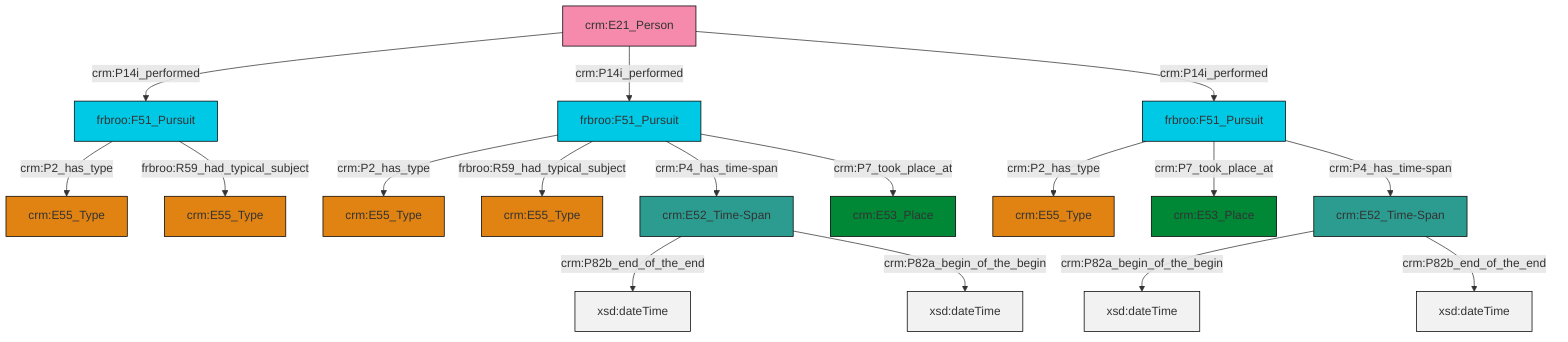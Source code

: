 graph TD
classDef Literal fill:#f2f2f2,stroke:#000000;
classDef CRM_Entity fill:#FFFFFF,stroke:#000000;
classDef Temporal_Entity fill:#00C9E6, stroke:#000000;
classDef Type fill:#E18312, stroke:#000000;
classDef Time-Span fill:#2C9C91, stroke:#000000;
classDef Appellation fill:#FFEB7F, stroke:#000000;
classDef Place fill:#008836, stroke:#000000;
classDef Persistent_Item fill:#B266B2, stroke:#000000;
classDef Conceptual_Object fill:#FFD700, stroke:#000000;
classDef Physical_Thing fill:#D2B48C, stroke:#000000;
classDef Actor fill:#f58aad, stroke:#000000;
classDef PC_Classes fill:#4ce600, stroke:#000000;
classDef Multi fill:#cccccc,stroke:#000000;

0["frbroo:F51_Pursuit"]:::Temporal_Entity -->|crm:P2_has_type| 1["crm:E55_Type"]:::Type
4["frbroo:F51_Pursuit"]:::Temporal_Entity -->|crm:P2_has_type| 2["crm:E55_Type"]:::Type
5["frbroo:F51_Pursuit"]:::Temporal_Entity -->|crm:P2_has_type| 6["crm:E55_Type"]:::Type
4["frbroo:F51_Pursuit"]:::Temporal_Entity -->|frbroo:R59_had_typical_subject| 7["crm:E55_Type"]:::Type
15["crm:E52_Time-Span"]:::Time-Span -->|crm:P82b_end_of_the_end| 16[xsd:dateTime]:::Literal
0["frbroo:F51_Pursuit"]:::Temporal_Entity -->|crm:P7_took_place_at| 18["crm:E53_Place"]:::Place
5["frbroo:F51_Pursuit"]:::Temporal_Entity -->|frbroo:R59_had_typical_subject| 8["crm:E55_Type"]:::Type
21["crm:E52_Time-Span"]:::Time-Span -->|crm:P82a_begin_of_the_begin| 22[xsd:dateTime]:::Literal
23["crm:E21_Person"]:::Actor -->|crm:P14i_performed| 5["frbroo:F51_Pursuit"]:::Temporal_Entity
4["frbroo:F51_Pursuit"]:::Temporal_Entity -->|crm:P4_has_time-span| 15["crm:E52_Time-Span"]:::Time-Span
23["crm:E21_Person"]:::Actor -->|crm:P14i_performed| 4["frbroo:F51_Pursuit"]:::Temporal_Entity
15["crm:E52_Time-Span"]:::Time-Span -->|crm:P82a_begin_of_the_begin| 29[xsd:dateTime]:::Literal
23["crm:E21_Person"]:::Actor -->|crm:P14i_performed| 0["frbroo:F51_Pursuit"]:::Temporal_Entity
4["frbroo:F51_Pursuit"]:::Temporal_Entity -->|crm:P7_took_place_at| 12["crm:E53_Place"]:::Place
21["crm:E52_Time-Span"]:::Time-Span -->|crm:P82b_end_of_the_end| 32[xsd:dateTime]:::Literal
0["frbroo:F51_Pursuit"]:::Temporal_Entity -->|crm:P4_has_time-span| 21["crm:E52_Time-Span"]:::Time-Span